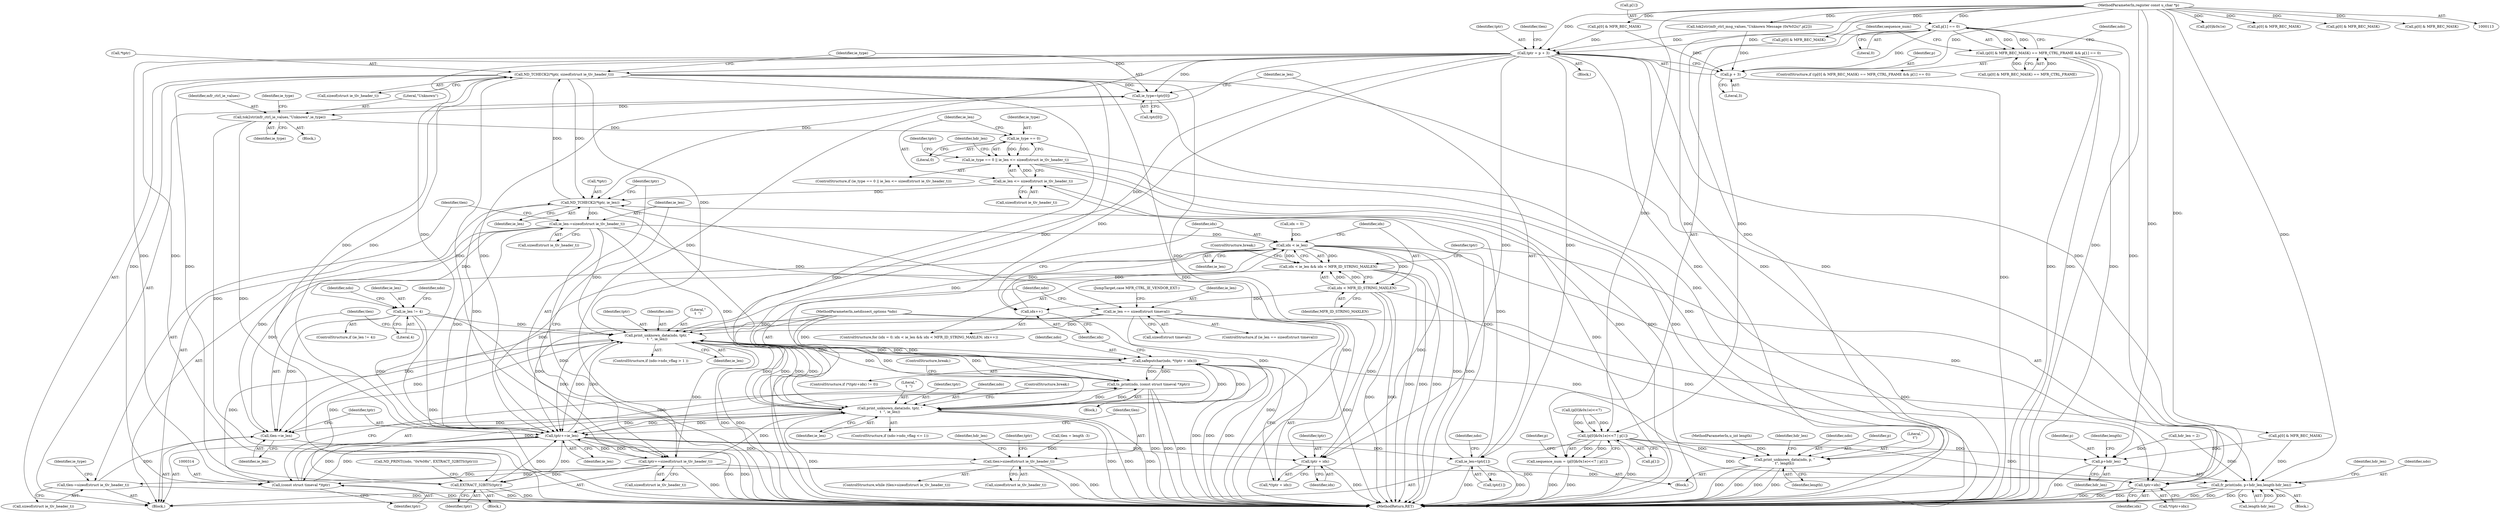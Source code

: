 digraph "0_tcpdump_aa3e54f594385ce7e1e319b0c84999e51192578b@array" {
"1000141" [label="(Call,p[1] == 0)"];
"1000115" [label="(MethodParameterIn,register const u_char *p)"];
"1000133" [label="(Call,(p[0] & MFR_BEC_MASK) == MFR_CTRL_FRAME && p[1] == 0)"];
"1000169" [label="(Call,tptr = p + 3)"];
"1000195" [label="(Call,ND_TCHECK2(*tptr, sizeof(struct ie_tlv_header_t)))"];
"1000200" [label="(Call,ie_type=tptr[0])"];
"1000216" [label="(Call,tok2str(mfr_ctrl_ie_values,\"Unknown\",ie_type))"];
"1000225" [label="(Call,ie_type == 0)"];
"1000224" [label="(Call,ie_type == 0 || ie_len <= sizeof(struct ie_tlv_header_t))"];
"1000234" [label="(Call,ND_TCHECK2(*tptr, ie_len))"];
"1000242" [label="(Call,ie_len-=sizeof(struct ie_tlv_header_t))"];
"1000255" [label="(Call,ie_len != 4)"];
"1000338" [label="(Call,print_unknown_data(ndo, tptr, \"\n\t  \", ie_len))"];
"1000295" [label="(Call,safeputchar(ndo, *(tptr + idx)))"];
"1000311" [label="(Call,ts_print(ndo, (const struct timeval *)tptr))"];
"1000326" [label="(Call,print_unknown_data(ndo, tptr, \"\n\t  \", ie_len))"];
"1000343" [label="(Call,tlen-=ie_len)"];
"1000190" [label="(Call,tlen>sizeof(struct ie_tlv_header_t))"];
"1000246" [label="(Call,tlen-=sizeof(struct ie_tlv_header_t))"];
"1000346" [label="(Call,tptr+=ie_len)"];
"1000205" [label="(Call,ie_len=tptr[1])"];
"1000228" [label="(Call,ie_len <= sizeof(struct ie_tlv_header_t))"];
"1000238" [label="(Call,tptr+=sizeof(struct ie_tlv_header_t))"];
"1000269" [label="(Call,EXTRACT_32BITS(tptr))"];
"1000291" [label="(Call,tptr+idx)"];
"1000313" [label="(Call,(const struct timeval *)tptr)"];
"1000298" [label="(Call,tptr + idx)"];
"1000279" [label="(Call,idx < ie_len)"];
"1000278" [label="(Call,idx < ie_len && idx < MFR_ID_STRING_MAXLEN)"];
"1000282" [label="(Call,idx < MFR_ID_STRING_MAXLEN)"];
"1000285" [label="(Call,idx++)"];
"1000306" [label="(Call,ie_len == sizeof(struct timeval))"];
"1000171" [label="(Call,p + 3)"];
"1000353" [label="(Call,(p[0]&0x1e)<<7 | p[1])"];
"1000351" [label="(Call,sequence_num = (p[0]&0x1e)<<7 | p[1])"];
"1000399" [label="(Call,fr_print(ndo, p+hdr_len,length-hdr_len))"];
"1000401" [label="(Call,p+hdr_len)"];
"1000424" [label="(Call,print_unknown_data(ndo, p, \"\n\t\", length))"];
"1000189" [label="(ControlStructure,while (tlen>sizeof(struct ie_tlv_header_t)))"];
"1000326" [label="(Call,print_unknown_data(ndo, tptr, \"\n\t  \", ie_len))"];
"1000274" [label="(ControlStructure,for (idx = 0; idx < ie_len && idx < MFR_ID_STRING_MAXLEN; idx++))"];
"1000391" [label="(Call,p[0] & MFR_BEC_MASK)"];
"1000117" [label="(Block,)"];
"1000401" [label="(Call,p+hdr_len)"];
"1000308" [label="(Call,sizeof(struct timeval))"];
"1000235" [label="(Call,*tptr)"];
"1000243" [label="(Identifier,ie_len)"];
"1000340" [label="(Identifier,tptr)"];
"1000114" [label="(MethodParameterIn,netdissect_options *ndo)"];
"1000197" [label="(Identifier,tptr)"];
"1000288" [label="(ControlStructure,if (*(tptr+idx) != 0))"];
"1000298" [label="(Call,tptr + idx)"];
"1000295" [label="(Call,safeputchar(ndo, *(tptr + idx)))"];
"1000286" [label="(Identifier,idx)"];
"1000402" [label="(Identifier,p)"];
"1000293" [label="(Identifier,idx)"];
"1000207" [label="(Call,tptr[1])"];
"1000230" [label="(Call,sizeof(struct ie_tlv_header_t))"];
"1000191" [label="(Identifier,tlen)"];
"1000254" [label="(ControlStructure,if (ie_len != 4))"];
"1000345" [label="(Identifier,ie_len)"];
"1000175" [label="(Identifier,tlen)"];
"1000352" [label="(Identifier,sequence_num)"];
"1000313" [label="(Call,(const struct timeval *)tptr)"];
"1000218" [label="(Literal,\"Unknown\")"];
"1000403" [label="(Identifier,hdr_len)"];
"1000134" [label="(Call,(p[0] & MFR_BEC_MASK) == MFR_CTRL_FRAME)"];
"1000330" [label="(Identifier,ie_len)"];
"1000162" [label="(Call,tok2str(mfr_ctrl_msg_values,\"Unknown Message (0x%02x)\",p[2]))"];
"1000290" [label="(Call,*(tptr+idx))"];
"1000285" [label="(Call,idx++)"];
"1000361" [label="(Call,p[1])"];
"1000116" [label="(MethodParameterIn,u_int length)"];
"1000226" [label="(Identifier,ie_type)"];
"1000307" [label="(Identifier,ie_len)"];
"1000206" [label="(Identifier,ie_len)"];
"1000405" [label="(Identifier,length)"];
"1000297" [label="(Call,*(tptr + idx))"];
"1000266" [label="(Identifier,ndo)"];
"1000275" [label="(Call,idx = 0)"];
"1000212" [label="(Identifier,ndo)"];
"1000205" [label="(Call,ie_len=tptr[1])"];
"1000174" [label="(Call,tlen = length -3)"];
"1000354" [label="(Call,(p[0]&0x1e)<<7)"];
"1000256" [label="(Identifier,ie_len)"];
"1000236" [label="(Identifier,tptr)"];
"1000311" [label="(Call,ts_print(ndo, (const struct timeval *)tptr))"];
"1000255" [label="(Call,ie_len != 4)"];
"1000173" [label="(Literal,3)"];
"1000428" [label="(Identifier,length)"];
"1000346" [label="(Call,tptr+=ie_len)"];
"1000227" [label="(Literal,0)"];
"1000200" [label="(Call,ie_type=tptr[0])"];
"1000216" [label="(Call,tok2str(mfr_ctrl_ie_values,\"Unknown\",ie_type))"];
"1000246" [label="(Call,tlen-=sizeof(struct ie_tlv_header_t))"];
"1000238" [label="(Call,tptr+=sizeof(struct ie_tlv_header_t))"];
"1000224" [label="(Call,ie_type == 0 || ie_len <= sizeof(struct ie_tlv_header_t))"];
"1000172" [label="(Identifier,p)"];
"1000217" [label="(Identifier,mfr_ctrl_ie_values)"];
"1000353" [label="(Call,(p[0]&0x1e)<<7 | p[1])"];
"1000344" [label="(Identifier,tlen)"];
"1000280" [label="(Identifier,idx)"];
"1000201" [label="(Identifier,ie_type)"];
"1000234" [label="(Call,ND_TCHECK2(*tptr, ie_len))"];
"1000329" [label="(Literal,\"\n\t  \")"];
"1000351" [label="(Call,sequence_num = (p[0]&0x1e)<<7 | p[1])"];
"1000169" [label="(Call,tptr = p + 3)"];
"1000430" [label="(Identifier,hdr_len)"];
"1000132" [label="(ControlStructure,if ((p[0] & MFR_BEC_MASK) == MFR_CTRL_FRAME && p[1] == 0))"];
"1000438" [label="(MethodReturn,RET)"];
"1000292" [label="(Identifier,tptr)"];
"1000142" [label="(Call,p[1])"];
"1000312" [label="(Identifier,ndo)"];
"1000279" [label="(Call,idx < ie_len)"];
"1000355" [label="(Call,p[0]&0x1e)"];
"1000244" [label="(Call,sizeof(struct ie_tlv_header_t))"];
"1000221" [label="(Identifier,ie_type)"];
"1000332" [label="(ControlStructure,if (ndo->ndo_vflag > 1 ))"];
"1000237" [label="(Identifier,ie_len)"];
"1000315" [label="(Identifier,tptr)"];
"1000264" [label="(Call,ND_PRINT((ndo, \"0x%08x\", EXTRACT_32BITS(tptr))))"];
"1000299" [label="(Identifier,tptr)"];
"1000115" [label="(MethodParameterIn,register const u_char *p)"];
"1000425" [label="(Identifier,ndo)"];
"1000270" [label="(Identifier,tptr)"];
"1000380" [label="(Block,)"];
"1000426" [label="(Identifier,p)"];
"1000240" [label="(Call,sizeof(struct ie_tlv_header_t))"];
"1000133" [label="(Call,(p[0] & MFR_BEC_MASK) == MFR_CTRL_FRAME && p[1] == 0)"];
"1000141" [label="(Call,p[1] == 0)"];
"1000396" [label="(Call,hdr_len = 2)"];
"1000328" [label="(Identifier,tptr)"];
"1000300" [label="(Identifier,idx)"];
"1000190" [label="(Call,tlen>sizeof(struct ie_tlv_header_t))"];
"1000408" [label="(Identifier,hdr_len)"];
"1000342" [label="(Identifier,ie_len)"];
"1000156" [label="(Call,p[0] & MFR_BEC_MASK)"];
"1000320" [label="(ControlStructure,if (ndo->ndo_vflag <= 1))"];
"1000419" [label="(Call,p[0] & MFR_BEC_MASK)"];
"1000257" [label="(Literal,4)"];
"1000400" [label="(Identifier,ndo)"];
"1000198" [label="(Call,sizeof(struct ie_tlv_header_t))"];
"1000239" [label="(Identifier,tptr)"];
"1000192" [label="(Call,sizeof(struct ie_tlv_header_t))"];
"1000310" [label="(Block,)"];
"1000195" [label="(Call,ND_TCHECK2(*tptr, sizeof(struct ie_tlv_header_t)))"];
"1000348" [label="(Identifier,ie_len)"];
"1000317" [label="(JumpTarget,case MFR_CTRL_IE_VENDOR_EXT:)"];
"1000233" [label="(Identifier,hdr_len)"];
"1000296" [label="(Identifier,ndo)"];
"1000316" [label="(ControlStructure,break;)"];
"1000171" [label="(Call,p + 3)"];
"1000202" [label="(Call,tptr[0])"];
"1000248" [label="(Call,sizeof(struct ie_tlv_header_t))"];
"1000338" [label="(Call,print_unknown_data(ndo, tptr, \"\n\t  \", ie_len))"];
"1000146" [label="(Block,)"];
"1000399" [label="(Call,fr_print(ndo, p+hdr_len,length-hdr_len))"];
"1000305" [label="(ControlStructure,if (ie_len == sizeof(struct timeval)))"];
"1000327" [label="(Identifier,ndo)"];
"1000343" [label="(Call,tlen-=ie_len)"];
"1000247" [label="(Identifier,tlen)"];
"1000283" [label="(Identifier,idx)"];
"1000219" [label="(Identifier,ie_type)"];
"1000145" [label="(Literal,0)"];
"1000170" [label="(Identifier,tptr)"];
"1000291" [label="(Call,tptr+idx)"];
"1000267" [label="(Block,)"];
"1000223" [label="(ControlStructure,if (ie_type == 0 || ie_len <= sizeof(struct ie_tlv_header_t)))"];
"1000303" [label="(ControlStructure,break;)"];
"1000242" [label="(Call,ie_len-=sizeof(struct ie_tlv_header_t))"];
"1000347" [label="(Identifier,tptr)"];
"1000278" [label="(Call,idx < ie_len && idx < MFR_ID_STRING_MAXLEN)"];
"1000251" [label="(Identifier,ie_type)"];
"1000194" [label="(Block,)"];
"1000196" [label="(Call,*tptr)"];
"1000225" [label="(Call,ie_type == 0)"];
"1000369" [label="(Identifier,p)"];
"1000284" [label="(Identifier,MFR_ID_STRING_MAXLEN)"];
"1000135" [label="(Call,p[0] & MFR_BEC_MASK)"];
"1000424" [label="(Call,print_unknown_data(ndo, p, \"\n\t\", length))"];
"1000427" [label="(Literal,\"\n\t\")"];
"1000281" [label="(Identifier,ie_len)"];
"1000306" [label="(Call,ie_len == sizeof(struct timeval))"];
"1000367" [label="(Call,p[0] & MFR_BEC_MASK)"];
"1000269" [label="(Call,EXTRACT_32BITS(tptr))"];
"1000282" [label="(Call,idx < MFR_ID_STRING_MAXLEN)"];
"1000149" [label="(Identifier,ndo)"];
"1000339" [label="(Identifier,ndo)"];
"1000350" [label="(Identifier,hdr_len)"];
"1000228" [label="(Call,ie_len <= sizeof(struct ie_tlv_header_t))"];
"1000261" [label="(Identifier,ndo)"];
"1000341" [label="(Literal,\"\n\t  \")"];
"1000404" [label="(Call,length-hdr_len)"];
"1000331" [label="(ControlStructure,break;)"];
"1000215" [label="(Block,)"];
"1000229" [label="(Identifier,ie_len)"];
"1000374" [label="(Call,p[0] & MFR_BEC_MASK)"];
"1000141" -> "1000133"  [label="AST: "];
"1000141" -> "1000145"  [label="CFG: "];
"1000142" -> "1000141"  [label="AST: "];
"1000145" -> "1000141"  [label="AST: "];
"1000133" -> "1000141"  [label="CFG: "];
"1000141" -> "1000438"  [label="DDG: "];
"1000141" -> "1000133"  [label="DDG: "];
"1000141" -> "1000133"  [label="DDG: "];
"1000115" -> "1000141"  [label="DDG: "];
"1000141" -> "1000169"  [label="DDG: "];
"1000141" -> "1000171"  [label="DDG: "];
"1000141" -> "1000353"  [label="DDG: "];
"1000115" -> "1000113"  [label="AST: "];
"1000115" -> "1000438"  [label="DDG: "];
"1000115" -> "1000135"  [label="DDG: "];
"1000115" -> "1000156"  [label="DDG: "];
"1000115" -> "1000162"  [label="DDG: "];
"1000115" -> "1000169"  [label="DDG: "];
"1000115" -> "1000171"  [label="DDG: "];
"1000115" -> "1000355"  [label="DDG: "];
"1000115" -> "1000353"  [label="DDG: "];
"1000115" -> "1000367"  [label="DDG: "];
"1000115" -> "1000374"  [label="DDG: "];
"1000115" -> "1000391"  [label="DDG: "];
"1000115" -> "1000399"  [label="DDG: "];
"1000115" -> "1000401"  [label="DDG: "];
"1000115" -> "1000419"  [label="DDG: "];
"1000115" -> "1000424"  [label="DDG: "];
"1000133" -> "1000132"  [label="AST: "];
"1000133" -> "1000134"  [label="CFG: "];
"1000134" -> "1000133"  [label="AST: "];
"1000149" -> "1000133"  [label="CFG: "];
"1000352" -> "1000133"  [label="CFG: "];
"1000133" -> "1000438"  [label="DDG: "];
"1000133" -> "1000438"  [label="DDG: "];
"1000133" -> "1000438"  [label="DDG: "];
"1000134" -> "1000133"  [label="DDG: "];
"1000134" -> "1000133"  [label="DDG: "];
"1000169" -> "1000146"  [label="AST: "];
"1000169" -> "1000171"  [label="CFG: "];
"1000170" -> "1000169"  [label="AST: "];
"1000171" -> "1000169"  [label="AST: "];
"1000175" -> "1000169"  [label="CFG: "];
"1000169" -> "1000438"  [label="DDG: "];
"1000169" -> "1000438"  [label="DDG: "];
"1000156" -> "1000169"  [label="DDG: "];
"1000162" -> "1000169"  [label="DDG: "];
"1000169" -> "1000195"  [label="DDG: "];
"1000169" -> "1000200"  [label="DDG: "];
"1000169" -> "1000205"  [label="DDG: "];
"1000169" -> "1000234"  [label="DDG: "];
"1000169" -> "1000238"  [label="DDG: "];
"1000169" -> "1000269"  [label="DDG: "];
"1000169" -> "1000291"  [label="DDG: "];
"1000169" -> "1000298"  [label="DDG: "];
"1000169" -> "1000313"  [label="DDG: "];
"1000169" -> "1000326"  [label="DDG: "];
"1000169" -> "1000338"  [label="DDG: "];
"1000169" -> "1000346"  [label="DDG: "];
"1000195" -> "1000194"  [label="AST: "];
"1000195" -> "1000198"  [label="CFG: "];
"1000196" -> "1000195"  [label="AST: "];
"1000198" -> "1000195"  [label="AST: "];
"1000201" -> "1000195"  [label="CFG: "];
"1000195" -> "1000438"  [label="DDG: "];
"1000195" -> "1000438"  [label="DDG: "];
"1000234" -> "1000195"  [label="DDG: "];
"1000346" -> "1000195"  [label="DDG: "];
"1000195" -> "1000200"  [label="DDG: "];
"1000195" -> "1000234"  [label="DDG: "];
"1000195" -> "1000238"  [label="DDG: "];
"1000195" -> "1000269"  [label="DDG: "];
"1000195" -> "1000291"  [label="DDG: "];
"1000195" -> "1000298"  [label="DDG: "];
"1000195" -> "1000313"  [label="DDG: "];
"1000195" -> "1000326"  [label="DDG: "];
"1000195" -> "1000338"  [label="DDG: "];
"1000195" -> "1000346"  [label="DDG: "];
"1000200" -> "1000194"  [label="AST: "];
"1000200" -> "1000202"  [label="CFG: "];
"1000201" -> "1000200"  [label="AST: "];
"1000202" -> "1000200"  [label="AST: "];
"1000206" -> "1000200"  [label="CFG: "];
"1000200" -> "1000438"  [label="DDG: "];
"1000346" -> "1000200"  [label="DDG: "];
"1000200" -> "1000216"  [label="DDG: "];
"1000216" -> "1000215"  [label="AST: "];
"1000216" -> "1000219"  [label="CFG: "];
"1000217" -> "1000216"  [label="AST: "];
"1000218" -> "1000216"  [label="AST: "];
"1000219" -> "1000216"  [label="AST: "];
"1000221" -> "1000216"  [label="CFG: "];
"1000216" -> "1000438"  [label="DDG: "];
"1000216" -> "1000438"  [label="DDG: "];
"1000216" -> "1000225"  [label="DDG: "];
"1000225" -> "1000224"  [label="AST: "];
"1000225" -> "1000227"  [label="CFG: "];
"1000226" -> "1000225"  [label="AST: "];
"1000227" -> "1000225"  [label="AST: "];
"1000229" -> "1000225"  [label="CFG: "];
"1000224" -> "1000225"  [label="CFG: "];
"1000225" -> "1000438"  [label="DDG: "];
"1000225" -> "1000224"  [label="DDG: "];
"1000225" -> "1000224"  [label="DDG: "];
"1000224" -> "1000223"  [label="AST: "];
"1000224" -> "1000228"  [label="CFG: "];
"1000228" -> "1000224"  [label="AST: "];
"1000233" -> "1000224"  [label="CFG: "];
"1000236" -> "1000224"  [label="CFG: "];
"1000224" -> "1000438"  [label="DDG: "];
"1000224" -> "1000438"  [label="DDG: "];
"1000224" -> "1000438"  [label="DDG: "];
"1000228" -> "1000224"  [label="DDG: "];
"1000234" -> "1000194"  [label="AST: "];
"1000234" -> "1000237"  [label="CFG: "];
"1000235" -> "1000234"  [label="AST: "];
"1000237" -> "1000234"  [label="AST: "];
"1000239" -> "1000234"  [label="CFG: "];
"1000234" -> "1000438"  [label="DDG: "];
"1000234" -> "1000438"  [label="DDG: "];
"1000346" -> "1000234"  [label="DDG: "];
"1000205" -> "1000234"  [label="DDG: "];
"1000228" -> "1000234"  [label="DDG: "];
"1000234" -> "1000242"  [label="DDG: "];
"1000242" -> "1000194"  [label="AST: "];
"1000242" -> "1000244"  [label="CFG: "];
"1000243" -> "1000242"  [label="AST: "];
"1000244" -> "1000242"  [label="AST: "];
"1000247" -> "1000242"  [label="CFG: "];
"1000242" -> "1000438"  [label="DDG: "];
"1000242" -> "1000255"  [label="DDG: "];
"1000242" -> "1000279"  [label="DDG: "];
"1000242" -> "1000306"  [label="DDG: "];
"1000242" -> "1000326"  [label="DDG: "];
"1000242" -> "1000338"  [label="DDG: "];
"1000242" -> "1000343"  [label="DDG: "];
"1000242" -> "1000346"  [label="DDG: "];
"1000255" -> "1000254"  [label="AST: "];
"1000255" -> "1000257"  [label="CFG: "];
"1000256" -> "1000255"  [label="AST: "];
"1000257" -> "1000255"  [label="AST: "];
"1000261" -> "1000255"  [label="CFG: "];
"1000266" -> "1000255"  [label="CFG: "];
"1000255" -> "1000438"  [label="DDG: "];
"1000255" -> "1000438"  [label="DDG: "];
"1000255" -> "1000338"  [label="DDG: "];
"1000255" -> "1000343"  [label="DDG: "];
"1000255" -> "1000346"  [label="DDG: "];
"1000338" -> "1000332"  [label="AST: "];
"1000338" -> "1000342"  [label="CFG: "];
"1000339" -> "1000338"  [label="AST: "];
"1000340" -> "1000338"  [label="AST: "];
"1000341" -> "1000338"  [label="AST: "];
"1000342" -> "1000338"  [label="AST: "];
"1000344" -> "1000338"  [label="CFG: "];
"1000338" -> "1000438"  [label="DDG: "];
"1000338" -> "1000438"  [label="DDG: "];
"1000338" -> "1000295"  [label="DDG: "];
"1000338" -> "1000311"  [label="DDG: "];
"1000338" -> "1000326"  [label="DDG: "];
"1000311" -> "1000338"  [label="DDG: "];
"1000295" -> "1000338"  [label="DDG: "];
"1000326" -> "1000338"  [label="DDG: "];
"1000326" -> "1000338"  [label="DDG: "];
"1000326" -> "1000338"  [label="DDG: "];
"1000114" -> "1000338"  [label="DDG: "];
"1000238" -> "1000338"  [label="DDG: "];
"1000269" -> "1000338"  [label="DDG: "];
"1000313" -> "1000338"  [label="DDG: "];
"1000346" -> "1000338"  [label="DDG: "];
"1000306" -> "1000338"  [label="DDG: "];
"1000279" -> "1000338"  [label="DDG: "];
"1000338" -> "1000343"  [label="DDG: "];
"1000338" -> "1000346"  [label="DDG: "];
"1000338" -> "1000346"  [label="DDG: "];
"1000295" -> "1000288"  [label="AST: "];
"1000295" -> "1000297"  [label="CFG: "];
"1000296" -> "1000295"  [label="AST: "];
"1000297" -> "1000295"  [label="AST: "];
"1000286" -> "1000295"  [label="CFG: "];
"1000295" -> "1000438"  [label="DDG: "];
"1000295" -> "1000438"  [label="DDG: "];
"1000295" -> "1000438"  [label="DDG: "];
"1000311" -> "1000295"  [label="DDG: "];
"1000326" -> "1000295"  [label="DDG: "];
"1000114" -> "1000295"  [label="DDG: "];
"1000295" -> "1000311"  [label="DDG: "];
"1000295" -> "1000326"  [label="DDG: "];
"1000311" -> "1000310"  [label="AST: "];
"1000311" -> "1000313"  [label="CFG: "];
"1000312" -> "1000311"  [label="AST: "];
"1000313" -> "1000311"  [label="AST: "];
"1000316" -> "1000311"  [label="CFG: "];
"1000311" -> "1000438"  [label="DDG: "];
"1000311" -> "1000438"  [label="DDG: "];
"1000311" -> "1000438"  [label="DDG: "];
"1000326" -> "1000311"  [label="DDG: "];
"1000114" -> "1000311"  [label="DDG: "];
"1000313" -> "1000311"  [label="DDG: "];
"1000311" -> "1000326"  [label="DDG: "];
"1000326" -> "1000320"  [label="AST: "];
"1000326" -> "1000330"  [label="CFG: "];
"1000327" -> "1000326"  [label="AST: "];
"1000328" -> "1000326"  [label="AST: "];
"1000329" -> "1000326"  [label="AST: "];
"1000330" -> "1000326"  [label="AST: "];
"1000331" -> "1000326"  [label="CFG: "];
"1000326" -> "1000438"  [label="DDG: "];
"1000326" -> "1000438"  [label="DDG: "];
"1000326" -> "1000438"  [label="DDG: "];
"1000326" -> "1000438"  [label="DDG: "];
"1000114" -> "1000326"  [label="DDG: "];
"1000238" -> "1000326"  [label="DDG: "];
"1000346" -> "1000326"  [label="DDG: "];
"1000306" -> "1000326"  [label="DDG: "];
"1000326" -> "1000343"  [label="DDG: "];
"1000326" -> "1000346"  [label="DDG: "];
"1000326" -> "1000346"  [label="DDG: "];
"1000343" -> "1000194"  [label="AST: "];
"1000343" -> "1000345"  [label="CFG: "];
"1000344" -> "1000343"  [label="AST: "];
"1000345" -> "1000343"  [label="AST: "];
"1000347" -> "1000343"  [label="CFG: "];
"1000343" -> "1000190"  [label="DDG: "];
"1000306" -> "1000343"  [label="DDG: "];
"1000279" -> "1000343"  [label="DDG: "];
"1000246" -> "1000343"  [label="DDG: "];
"1000190" -> "1000189"  [label="AST: "];
"1000190" -> "1000192"  [label="CFG: "];
"1000191" -> "1000190"  [label="AST: "];
"1000192" -> "1000190"  [label="AST: "];
"1000197" -> "1000190"  [label="CFG: "];
"1000350" -> "1000190"  [label="CFG: "];
"1000190" -> "1000438"  [label="DDG: "];
"1000190" -> "1000438"  [label="DDG: "];
"1000174" -> "1000190"  [label="DDG: "];
"1000190" -> "1000246"  [label="DDG: "];
"1000246" -> "1000194"  [label="AST: "];
"1000246" -> "1000248"  [label="CFG: "];
"1000247" -> "1000246"  [label="AST: "];
"1000248" -> "1000246"  [label="AST: "];
"1000251" -> "1000246"  [label="CFG: "];
"1000246" -> "1000438"  [label="DDG: "];
"1000346" -> "1000194"  [label="AST: "];
"1000346" -> "1000348"  [label="CFG: "];
"1000347" -> "1000346"  [label="AST: "];
"1000348" -> "1000346"  [label="AST: "];
"1000191" -> "1000346"  [label="CFG: "];
"1000346" -> "1000438"  [label="DDG: "];
"1000346" -> "1000438"  [label="DDG: "];
"1000346" -> "1000205"  [label="DDG: "];
"1000346" -> "1000238"  [label="DDG: "];
"1000346" -> "1000269"  [label="DDG: "];
"1000346" -> "1000291"  [label="DDG: "];
"1000346" -> "1000298"  [label="DDG: "];
"1000346" -> "1000313"  [label="DDG: "];
"1000306" -> "1000346"  [label="DDG: "];
"1000279" -> "1000346"  [label="DDG: "];
"1000238" -> "1000346"  [label="DDG: "];
"1000269" -> "1000346"  [label="DDG: "];
"1000313" -> "1000346"  [label="DDG: "];
"1000205" -> "1000194"  [label="AST: "];
"1000205" -> "1000207"  [label="CFG: "];
"1000206" -> "1000205"  [label="AST: "];
"1000207" -> "1000205"  [label="AST: "];
"1000212" -> "1000205"  [label="CFG: "];
"1000205" -> "1000438"  [label="DDG: "];
"1000205" -> "1000438"  [label="DDG: "];
"1000205" -> "1000228"  [label="DDG: "];
"1000228" -> "1000230"  [label="CFG: "];
"1000229" -> "1000228"  [label="AST: "];
"1000230" -> "1000228"  [label="AST: "];
"1000228" -> "1000438"  [label="DDG: "];
"1000238" -> "1000194"  [label="AST: "];
"1000238" -> "1000240"  [label="CFG: "];
"1000239" -> "1000238"  [label="AST: "];
"1000240" -> "1000238"  [label="AST: "];
"1000243" -> "1000238"  [label="CFG: "];
"1000238" -> "1000438"  [label="DDG: "];
"1000238" -> "1000269"  [label="DDG: "];
"1000238" -> "1000291"  [label="DDG: "];
"1000238" -> "1000313"  [label="DDG: "];
"1000269" -> "1000267"  [label="AST: "];
"1000269" -> "1000270"  [label="CFG: "];
"1000270" -> "1000269"  [label="AST: "];
"1000264" -> "1000269"  [label="CFG: "];
"1000269" -> "1000438"  [label="DDG: "];
"1000269" -> "1000438"  [label="DDG: "];
"1000291" -> "1000290"  [label="AST: "];
"1000291" -> "1000293"  [label="CFG: "];
"1000292" -> "1000291"  [label="AST: "];
"1000293" -> "1000291"  [label="AST: "];
"1000290" -> "1000291"  [label="CFG: "];
"1000291" -> "1000438"  [label="DDG: "];
"1000291" -> "1000438"  [label="DDG: "];
"1000279" -> "1000291"  [label="DDG: "];
"1000282" -> "1000291"  [label="DDG: "];
"1000313" -> "1000315"  [label="CFG: "];
"1000314" -> "1000313"  [label="AST: "];
"1000315" -> "1000313"  [label="AST: "];
"1000313" -> "1000438"  [label="DDG: "];
"1000298" -> "1000297"  [label="AST: "];
"1000298" -> "1000300"  [label="CFG: "];
"1000299" -> "1000298"  [label="AST: "];
"1000300" -> "1000298"  [label="AST: "];
"1000297" -> "1000298"  [label="CFG: "];
"1000298" -> "1000438"  [label="DDG: "];
"1000279" -> "1000298"  [label="DDG: "];
"1000282" -> "1000298"  [label="DDG: "];
"1000279" -> "1000278"  [label="AST: "];
"1000279" -> "1000281"  [label="CFG: "];
"1000280" -> "1000279"  [label="AST: "];
"1000281" -> "1000279"  [label="AST: "];
"1000283" -> "1000279"  [label="CFG: "];
"1000278" -> "1000279"  [label="CFG: "];
"1000279" -> "1000438"  [label="DDG: "];
"1000279" -> "1000438"  [label="DDG: "];
"1000279" -> "1000278"  [label="DDG: "];
"1000279" -> "1000278"  [label="DDG: "];
"1000285" -> "1000279"  [label="DDG: "];
"1000275" -> "1000279"  [label="DDG: "];
"1000279" -> "1000282"  [label="DDG: "];
"1000279" -> "1000285"  [label="DDG: "];
"1000278" -> "1000274"  [label="AST: "];
"1000278" -> "1000282"  [label="CFG: "];
"1000282" -> "1000278"  [label="AST: "];
"1000292" -> "1000278"  [label="CFG: "];
"1000303" -> "1000278"  [label="CFG: "];
"1000278" -> "1000438"  [label="DDG: "];
"1000278" -> "1000438"  [label="DDG: "];
"1000278" -> "1000438"  [label="DDG: "];
"1000282" -> "1000278"  [label="DDG: "];
"1000282" -> "1000278"  [label="DDG: "];
"1000282" -> "1000284"  [label="CFG: "];
"1000283" -> "1000282"  [label="AST: "];
"1000284" -> "1000282"  [label="AST: "];
"1000282" -> "1000438"  [label="DDG: "];
"1000282" -> "1000438"  [label="DDG: "];
"1000282" -> "1000285"  [label="DDG: "];
"1000285" -> "1000274"  [label="AST: "];
"1000285" -> "1000286"  [label="CFG: "];
"1000286" -> "1000285"  [label="AST: "];
"1000280" -> "1000285"  [label="CFG: "];
"1000306" -> "1000305"  [label="AST: "];
"1000306" -> "1000308"  [label="CFG: "];
"1000307" -> "1000306"  [label="AST: "];
"1000308" -> "1000306"  [label="AST: "];
"1000312" -> "1000306"  [label="CFG: "];
"1000317" -> "1000306"  [label="CFG: "];
"1000306" -> "1000438"  [label="DDG: "];
"1000306" -> "1000438"  [label="DDG: "];
"1000171" -> "1000173"  [label="CFG: "];
"1000172" -> "1000171"  [label="AST: "];
"1000173" -> "1000171"  [label="AST: "];
"1000171" -> "1000438"  [label="DDG: "];
"1000156" -> "1000171"  [label="DDG: "];
"1000162" -> "1000171"  [label="DDG: "];
"1000353" -> "1000351"  [label="AST: "];
"1000353" -> "1000361"  [label="CFG: "];
"1000354" -> "1000353"  [label="AST: "];
"1000361" -> "1000353"  [label="AST: "];
"1000351" -> "1000353"  [label="CFG: "];
"1000353" -> "1000438"  [label="DDG: "];
"1000353" -> "1000438"  [label="DDG: "];
"1000353" -> "1000351"  [label="DDG: "];
"1000353" -> "1000351"  [label="DDG: "];
"1000354" -> "1000353"  [label="DDG: "];
"1000354" -> "1000353"  [label="DDG: "];
"1000353" -> "1000399"  [label="DDG: "];
"1000353" -> "1000401"  [label="DDG: "];
"1000353" -> "1000424"  [label="DDG: "];
"1000351" -> "1000117"  [label="AST: "];
"1000352" -> "1000351"  [label="AST: "];
"1000369" -> "1000351"  [label="CFG: "];
"1000351" -> "1000438"  [label="DDG: "];
"1000351" -> "1000438"  [label="DDG: "];
"1000399" -> "1000380"  [label="AST: "];
"1000399" -> "1000404"  [label="CFG: "];
"1000400" -> "1000399"  [label="AST: "];
"1000401" -> "1000399"  [label="AST: "];
"1000404" -> "1000399"  [label="AST: "];
"1000408" -> "1000399"  [label="CFG: "];
"1000399" -> "1000438"  [label="DDG: "];
"1000399" -> "1000438"  [label="DDG: "];
"1000399" -> "1000438"  [label="DDG: "];
"1000399" -> "1000438"  [label="DDG: "];
"1000114" -> "1000399"  [label="DDG: "];
"1000391" -> "1000399"  [label="DDG: "];
"1000396" -> "1000399"  [label="DDG: "];
"1000404" -> "1000399"  [label="DDG: "];
"1000404" -> "1000399"  [label="DDG: "];
"1000401" -> "1000403"  [label="CFG: "];
"1000402" -> "1000401"  [label="AST: "];
"1000403" -> "1000401"  [label="AST: "];
"1000405" -> "1000401"  [label="CFG: "];
"1000401" -> "1000438"  [label="DDG: "];
"1000391" -> "1000401"  [label="DDG: "];
"1000396" -> "1000401"  [label="DDG: "];
"1000424" -> "1000117"  [label="AST: "];
"1000424" -> "1000428"  [label="CFG: "];
"1000425" -> "1000424"  [label="AST: "];
"1000426" -> "1000424"  [label="AST: "];
"1000427" -> "1000424"  [label="AST: "];
"1000428" -> "1000424"  [label="AST: "];
"1000430" -> "1000424"  [label="CFG: "];
"1000424" -> "1000438"  [label="DDG: "];
"1000424" -> "1000438"  [label="DDG: "];
"1000424" -> "1000438"  [label="DDG: "];
"1000424" -> "1000438"  [label="DDG: "];
"1000114" -> "1000424"  [label="DDG: "];
"1000419" -> "1000424"  [label="DDG: "];
"1000116" -> "1000424"  [label="DDG: "];
}
